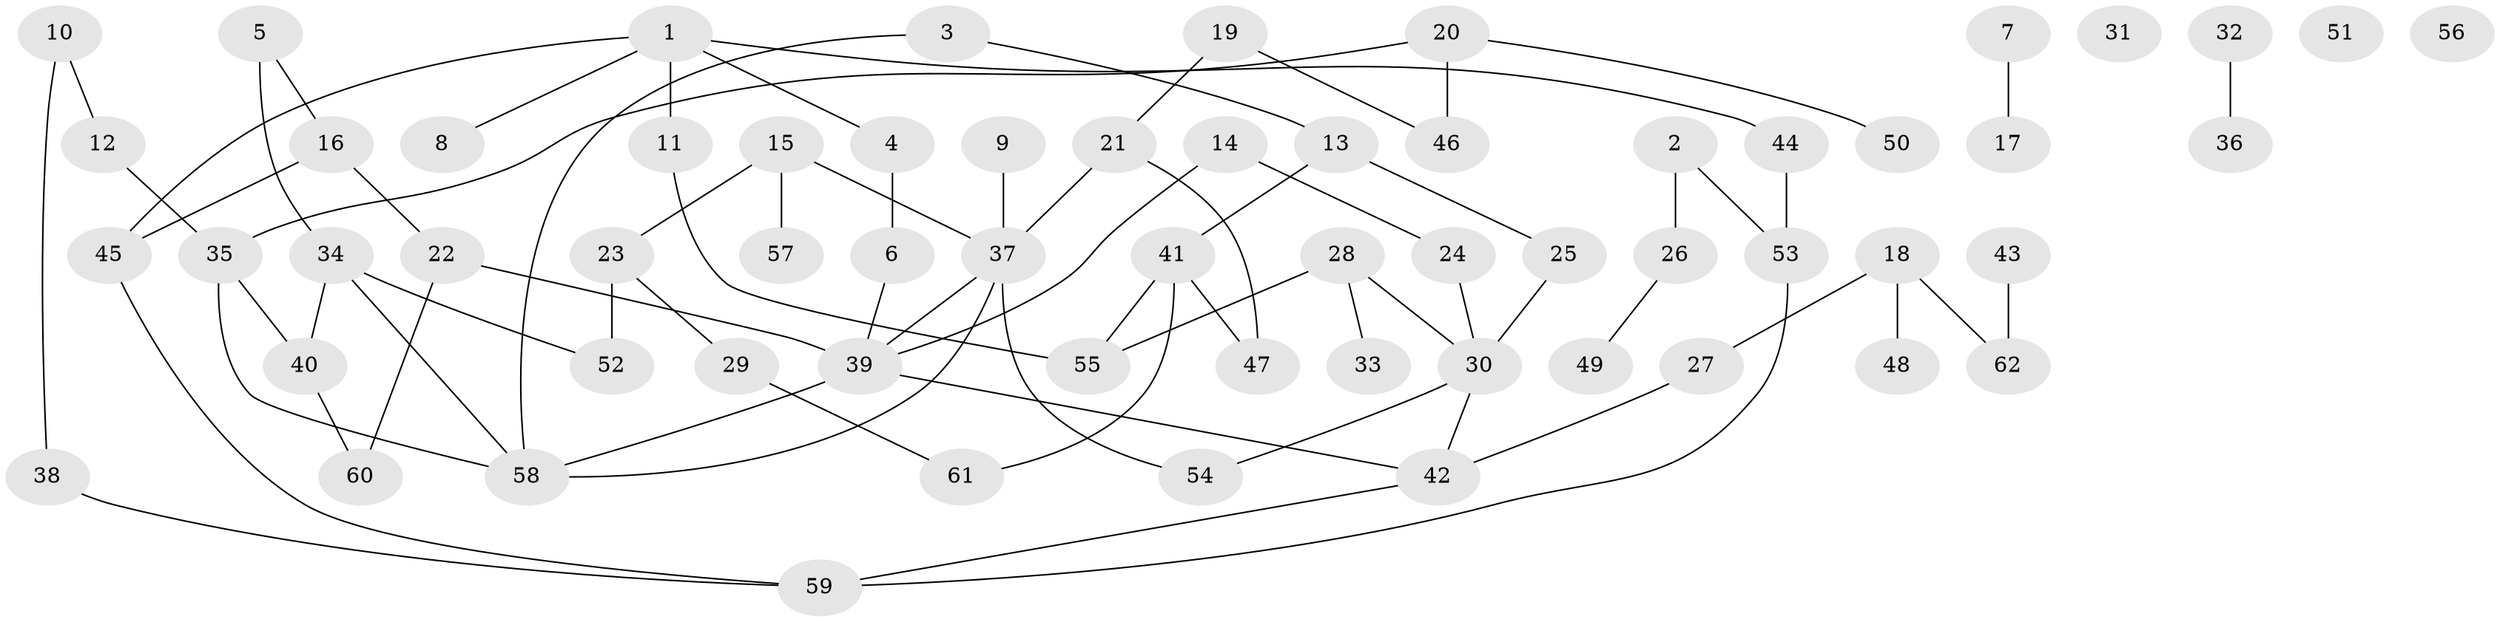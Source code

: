 // coarse degree distribution, {3: 0.21428571428571427, 7: 0.07142857142857142, 5: 0.14285714285714285, 4: 0.14285714285714285, 1: 0.14285714285714285, 2: 0.2857142857142857}
// Generated by graph-tools (version 1.1) at 2025/48/03/04/25 22:48:13]
// undirected, 62 vertices, 73 edges
graph export_dot {
  node [color=gray90,style=filled];
  1;
  2;
  3;
  4;
  5;
  6;
  7;
  8;
  9;
  10;
  11;
  12;
  13;
  14;
  15;
  16;
  17;
  18;
  19;
  20;
  21;
  22;
  23;
  24;
  25;
  26;
  27;
  28;
  29;
  30;
  31;
  32;
  33;
  34;
  35;
  36;
  37;
  38;
  39;
  40;
  41;
  42;
  43;
  44;
  45;
  46;
  47;
  48;
  49;
  50;
  51;
  52;
  53;
  54;
  55;
  56;
  57;
  58;
  59;
  60;
  61;
  62;
  1 -- 4;
  1 -- 8;
  1 -- 11;
  1 -- 44;
  1 -- 45;
  2 -- 26;
  2 -- 53;
  3 -- 13;
  3 -- 58;
  4 -- 6;
  5 -- 16;
  5 -- 34;
  6 -- 39;
  7 -- 17;
  9 -- 37;
  10 -- 12;
  10 -- 38;
  11 -- 55;
  12 -- 35;
  13 -- 25;
  13 -- 41;
  14 -- 24;
  14 -- 39;
  15 -- 23;
  15 -- 37;
  15 -- 57;
  16 -- 22;
  16 -- 45;
  18 -- 27;
  18 -- 48;
  18 -- 62;
  19 -- 21;
  19 -- 46;
  20 -- 35;
  20 -- 46;
  20 -- 50;
  21 -- 37;
  21 -- 47;
  22 -- 39;
  22 -- 60;
  23 -- 29;
  23 -- 52;
  24 -- 30;
  25 -- 30;
  26 -- 49;
  27 -- 42;
  28 -- 30;
  28 -- 33;
  28 -- 55;
  29 -- 61;
  30 -- 42;
  30 -- 54;
  32 -- 36;
  34 -- 40;
  34 -- 52;
  34 -- 58;
  35 -- 40;
  35 -- 58;
  37 -- 39;
  37 -- 54;
  37 -- 58;
  38 -- 59;
  39 -- 42;
  39 -- 58;
  40 -- 60;
  41 -- 47;
  41 -- 55;
  41 -- 61;
  42 -- 59;
  43 -- 62;
  44 -- 53;
  45 -- 59;
  53 -- 59;
}
